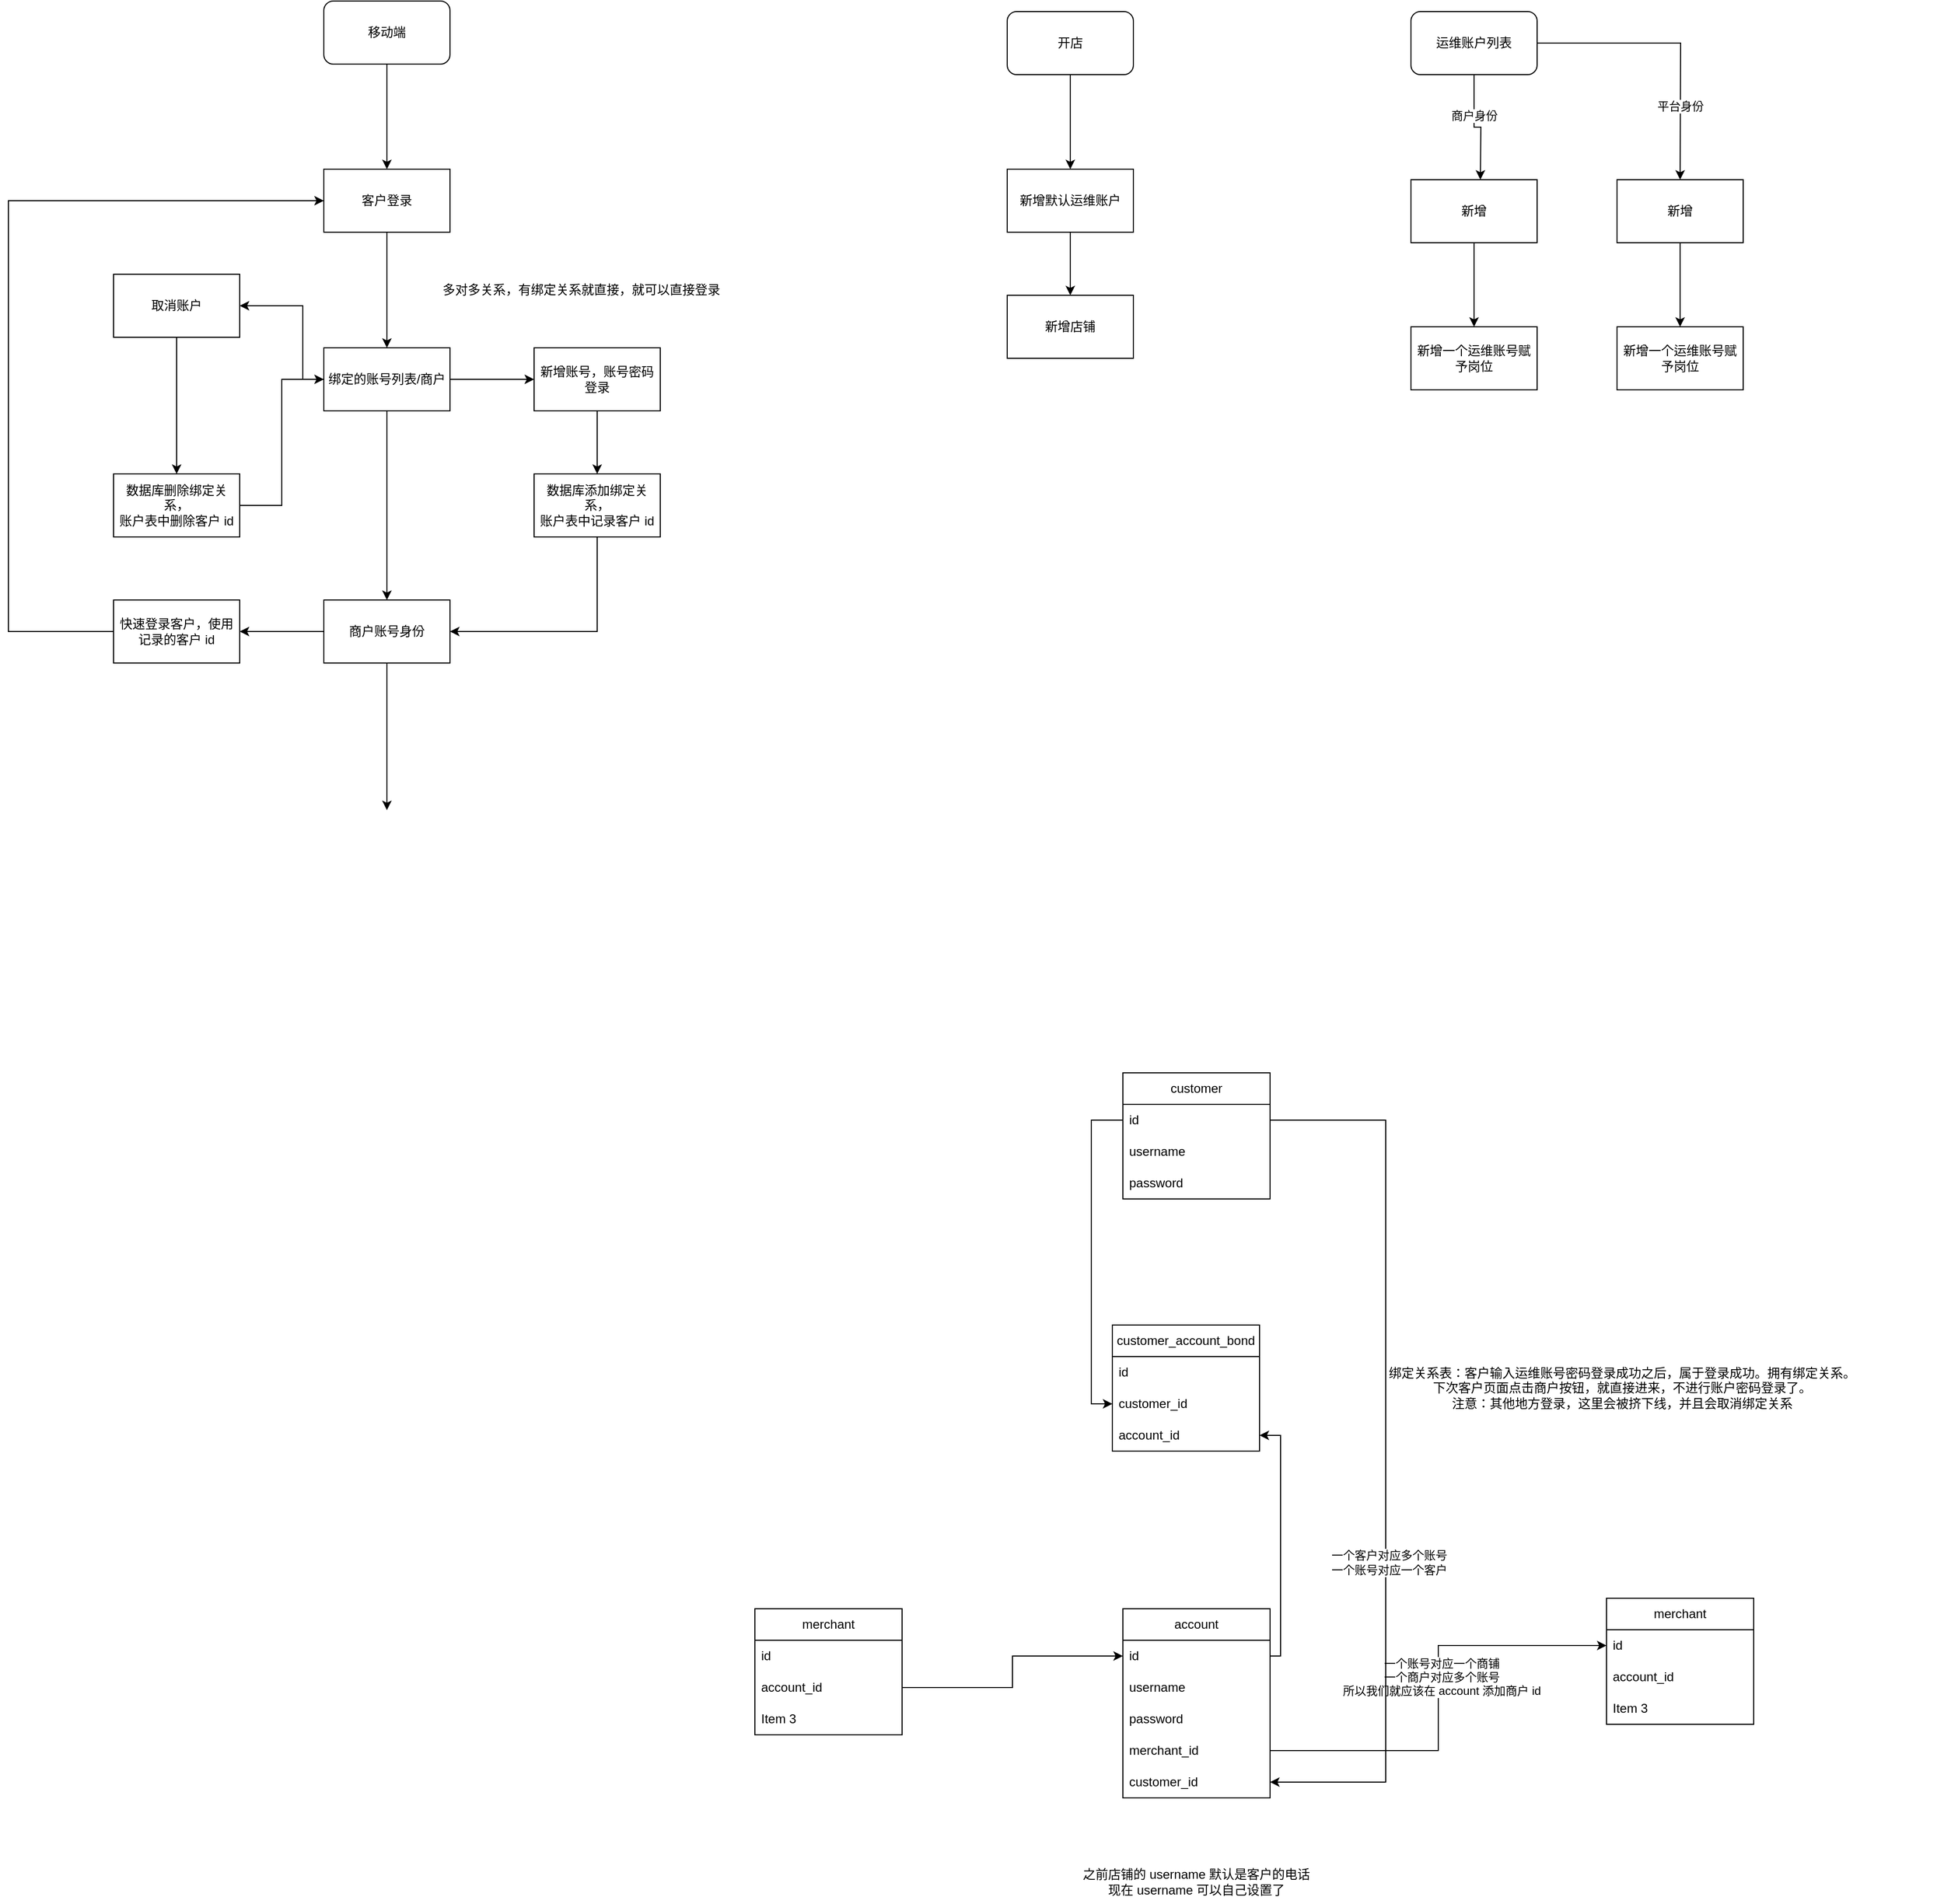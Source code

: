 <mxfile version="27.1.5">
  <diagram name="第 1 页" id="qK7xhHb7ay0wdupCDEjq">
    <mxGraphModel dx="3959" dy="1209" grid="1" gridSize="10" guides="1" tooltips="1" connect="1" arrows="1" fold="1" page="1" pageScale="1" pageWidth="827" pageHeight="1169" math="0" shadow="0">
      <root>
        <mxCell id="0" />
        <mxCell id="1" parent="0" />
        <mxCell id="3-55reZfXw2jaAEWjRdC-6" style="edgeStyle=orthogonalEdgeStyle;rounded=0;orthogonalLoop=1;jettySize=auto;html=1;" edge="1" parent="1" source="3-55reZfXw2jaAEWjRdC-1">
          <mxGeometry relative="1" as="geometry">
            <mxPoint x="-560" y="510" as="targetPoint" />
          </mxGeometry>
        </mxCell>
        <mxCell id="3-55reZfXw2jaAEWjRdC-1" value="客户登录" style="rounded=0;whiteSpace=wrap;html=1;" vertex="1" parent="1">
          <mxGeometry x="-620" y="340" width="120" height="60" as="geometry" />
        </mxCell>
        <mxCell id="3-55reZfXw2jaAEWjRdC-5" style="edgeStyle=orthogonalEdgeStyle;rounded=0;orthogonalLoop=1;jettySize=auto;html=1;" edge="1" parent="1" source="3-55reZfXw2jaAEWjRdC-2" target="3-55reZfXw2jaAEWjRdC-1">
          <mxGeometry relative="1" as="geometry" />
        </mxCell>
        <mxCell id="3-55reZfXw2jaAEWjRdC-2" value="移动端" style="rounded=1;whiteSpace=wrap;html=1;" vertex="1" parent="1">
          <mxGeometry x="-620" y="180" width="120" height="60" as="geometry" />
        </mxCell>
        <mxCell id="3-55reZfXw2jaAEWjRdC-75" value="" style="edgeStyle=orthogonalEdgeStyle;rounded=0;orthogonalLoop=1;jettySize=auto;html=1;" edge="1" parent="1" source="3-55reZfXw2jaAEWjRdC-7" target="3-55reZfXw2jaAEWjRdC-74">
          <mxGeometry relative="1" as="geometry" />
        </mxCell>
        <mxCell id="3-55reZfXw2jaAEWjRdC-77" value="" style="edgeStyle=orthogonalEdgeStyle;rounded=0;orthogonalLoop=1;jettySize=auto;html=1;" edge="1" parent="1" source="3-55reZfXw2jaAEWjRdC-7" target="3-55reZfXw2jaAEWjRdC-76">
          <mxGeometry relative="1" as="geometry" />
        </mxCell>
        <mxCell id="3-55reZfXw2jaAEWjRdC-89" value="" style="edgeStyle=orthogonalEdgeStyle;rounded=0;orthogonalLoop=1;jettySize=auto;html=1;" edge="1" parent="1" source="3-55reZfXw2jaAEWjRdC-7" target="3-55reZfXw2jaAEWjRdC-88">
          <mxGeometry relative="1" as="geometry">
            <Array as="points">
              <mxPoint x="-640" y="540" />
              <mxPoint x="-640" y="470" />
            </Array>
          </mxGeometry>
        </mxCell>
        <mxCell id="3-55reZfXw2jaAEWjRdC-7" value="绑定的账号列表/商户" style="rounded=0;whiteSpace=wrap;html=1;" vertex="1" parent="1">
          <mxGeometry x="-620" y="510" width="120" height="60" as="geometry" />
        </mxCell>
        <mxCell id="3-55reZfXw2jaAEWjRdC-14" value="多对多关系，有绑定关系就直接，就可以直接登录" style="text;html=1;align=center;verticalAlign=middle;whiteSpace=wrap;rounded=0;" vertex="1" parent="1">
          <mxGeometry x="-520" y="440" width="290" height="30" as="geometry" />
        </mxCell>
        <mxCell id="3-55reZfXw2jaAEWjRdC-16" style="edgeStyle=orthogonalEdgeStyle;rounded=0;orthogonalLoop=1;jettySize=auto;html=1;" edge="1" parent="1" source="3-55reZfXw2jaAEWjRdC-15">
          <mxGeometry relative="1" as="geometry">
            <mxPoint x="90" y="340" as="targetPoint" />
          </mxGeometry>
        </mxCell>
        <mxCell id="3-55reZfXw2jaAEWjRdC-15" value="开店" style="rounded=1;whiteSpace=wrap;html=1;" vertex="1" parent="1">
          <mxGeometry x="30" y="190" width="120" height="60" as="geometry" />
        </mxCell>
        <mxCell id="3-55reZfXw2jaAEWjRdC-18" style="edgeStyle=orthogonalEdgeStyle;rounded=0;orthogonalLoop=1;jettySize=auto;html=1;" edge="1" parent="1" source="3-55reZfXw2jaAEWjRdC-17">
          <mxGeometry relative="1" as="geometry">
            <mxPoint x="90" y="460" as="targetPoint" />
          </mxGeometry>
        </mxCell>
        <mxCell id="3-55reZfXw2jaAEWjRdC-17" value="新增默认运维账户" style="rounded=0;whiteSpace=wrap;html=1;" vertex="1" parent="1">
          <mxGeometry x="30" y="340" width="120" height="60" as="geometry" />
        </mxCell>
        <mxCell id="3-55reZfXw2jaAEWjRdC-19" value="新增店铺" style="rounded=0;whiteSpace=wrap;html=1;" vertex="1" parent="1">
          <mxGeometry x="30" y="460" width="120" height="60" as="geometry" />
        </mxCell>
        <mxCell id="3-55reZfXw2jaAEWjRdC-21" style="edgeStyle=orthogonalEdgeStyle;rounded=0;orthogonalLoop=1;jettySize=auto;html=1;" edge="1" parent="1" source="3-55reZfXw2jaAEWjRdC-20">
          <mxGeometry relative="1" as="geometry">
            <mxPoint x="480" y="350" as="targetPoint" />
          </mxGeometry>
        </mxCell>
        <mxCell id="3-55reZfXw2jaAEWjRdC-28" value="商户身份" style="edgeLabel;html=1;align=center;verticalAlign=middle;resizable=0;points=[];" vertex="1" connectable="0" parent="3-55reZfXw2jaAEWjRdC-21">
          <mxGeometry x="-0.268" relative="1" as="geometry">
            <mxPoint as="offset" />
          </mxGeometry>
        </mxCell>
        <mxCell id="3-55reZfXw2jaAEWjRdC-23" style="edgeStyle=orthogonalEdgeStyle;rounded=0;orthogonalLoop=1;jettySize=auto;html=1;" edge="1" parent="1" source="3-55reZfXw2jaAEWjRdC-20">
          <mxGeometry relative="1" as="geometry">
            <mxPoint x="670" y="350" as="targetPoint" />
          </mxGeometry>
        </mxCell>
        <mxCell id="3-55reZfXw2jaAEWjRdC-29" value="平台身份" style="edgeLabel;html=1;align=center;verticalAlign=middle;resizable=0;points=[];" vertex="1" connectable="0" parent="3-55reZfXw2jaAEWjRdC-23">
          <mxGeometry x="0.475" y="-1" relative="1" as="geometry">
            <mxPoint as="offset" />
          </mxGeometry>
        </mxCell>
        <mxCell id="3-55reZfXw2jaAEWjRdC-20" value="运维账户列表" style="rounded=1;whiteSpace=wrap;html=1;" vertex="1" parent="1">
          <mxGeometry x="414" y="190" width="120" height="60" as="geometry" />
        </mxCell>
        <mxCell id="3-55reZfXw2jaAEWjRdC-32" value="" style="edgeStyle=orthogonalEdgeStyle;rounded=0;orthogonalLoop=1;jettySize=auto;html=1;" edge="1" parent="1" source="3-55reZfXw2jaAEWjRdC-22" target="3-55reZfXw2jaAEWjRdC-31">
          <mxGeometry relative="1" as="geometry" />
        </mxCell>
        <mxCell id="3-55reZfXw2jaAEWjRdC-22" value="新增" style="rounded=0;whiteSpace=wrap;html=1;" vertex="1" parent="1">
          <mxGeometry x="414" y="350" width="120" height="60" as="geometry" />
        </mxCell>
        <mxCell id="3-55reZfXw2jaAEWjRdC-35" value="" style="edgeStyle=orthogonalEdgeStyle;rounded=0;orthogonalLoop=1;jettySize=auto;html=1;" edge="1" parent="1" source="3-55reZfXw2jaAEWjRdC-25" target="3-55reZfXw2jaAEWjRdC-34">
          <mxGeometry relative="1" as="geometry" />
        </mxCell>
        <mxCell id="3-55reZfXw2jaAEWjRdC-25" value="新增" style="rounded=0;whiteSpace=wrap;html=1;" vertex="1" parent="1">
          <mxGeometry x="610" y="350" width="120" height="60" as="geometry" />
        </mxCell>
        <mxCell id="3-55reZfXw2jaAEWjRdC-31" value="新增一个运维账号赋予岗位" style="whiteSpace=wrap;html=1;rounded=0;" vertex="1" parent="1">
          <mxGeometry x="414" y="490" width="120" height="60" as="geometry" />
        </mxCell>
        <mxCell id="3-55reZfXw2jaAEWjRdC-34" value="新增一个运维账号赋予岗位" style="rounded=0;whiteSpace=wrap;html=1;" vertex="1" parent="1">
          <mxGeometry x="610" y="490" width="120" height="60" as="geometry" />
        </mxCell>
        <mxCell id="3-55reZfXw2jaAEWjRdC-36" value="merchant" style="swimlane;fontStyle=0;childLayout=stackLayout;horizontal=1;startSize=30;horizontalStack=0;resizeParent=1;resizeParentMax=0;resizeLast=0;collapsible=1;marginBottom=0;whiteSpace=wrap;html=1;" vertex="1" parent="1">
          <mxGeometry x="-210" y="1710" width="140" height="120" as="geometry" />
        </mxCell>
        <mxCell id="3-55reZfXw2jaAEWjRdC-37" value="id" style="text;strokeColor=none;fillColor=none;align=left;verticalAlign=middle;spacingLeft=4;spacingRight=4;overflow=hidden;points=[[0,0.5],[1,0.5]];portConstraint=eastwest;rotatable=0;whiteSpace=wrap;html=1;" vertex="1" parent="3-55reZfXw2jaAEWjRdC-36">
          <mxGeometry y="30" width="140" height="30" as="geometry" />
        </mxCell>
        <mxCell id="3-55reZfXw2jaAEWjRdC-38" value="account_id" style="text;strokeColor=none;fillColor=none;align=left;verticalAlign=middle;spacingLeft=4;spacingRight=4;overflow=hidden;points=[[0,0.5],[1,0.5]];portConstraint=eastwest;rotatable=0;whiteSpace=wrap;html=1;" vertex="1" parent="3-55reZfXw2jaAEWjRdC-36">
          <mxGeometry y="60" width="140" height="30" as="geometry" />
        </mxCell>
        <mxCell id="3-55reZfXw2jaAEWjRdC-39" value="Item 3" style="text;strokeColor=none;fillColor=none;align=left;verticalAlign=middle;spacingLeft=4;spacingRight=4;overflow=hidden;points=[[0,0.5],[1,0.5]];portConstraint=eastwest;rotatable=0;whiteSpace=wrap;html=1;" vertex="1" parent="3-55reZfXw2jaAEWjRdC-36">
          <mxGeometry y="90" width="140" height="30" as="geometry" />
        </mxCell>
        <mxCell id="3-55reZfXw2jaAEWjRdC-41" value="account" style="swimlane;fontStyle=0;childLayout=stackLayout;horizontal=1;startSize=30;horizontalStack=0;resizeParent=1;resizeParentMax=0;resizeLast=0;collapsible=1;marginBottom=0;whiteSpace=wrap;html=1;" vertex="1" parent="1">
          <mxGeometry x="140" y="1710" width="140" height="180" as="geometry">
            <mxRectangle x="-100" y="960" width="80" height="30" as="alternateBounds" />
          </mxGeometry>
        </mxCell>
        <mxCell id="3-55reZfXw2jaAEWjRdC-42" value="id" style="text;strokeColor=none;fillColor=none;align=left;verticalAlign=middle;spacingLeft=4;spacingRight=4;overflow=hidden;points=[[0,0.5],[1,0.5]];portConstraint=eastwest;rotatable=0;whiteSpace=wrap;html=1;" vertex="1" parent="3-55reZfXw2jaAEWjRdC-41">
          <mxGeometry y="30" width="140" height="30" as="geometry" />
        </mxCell>
        <mxCell id="3-55reZfXw2jaAEWjRdC-43" value="username" style="text;strokeColor=none;fillColor=none;align=left;verticalAlign=middle;spacingLeft=4;spacingRight=4;overflow=hidden;points=[[0,0.5],[1,0.5]];portConstraint=eastwest;rotatable=0;whiteSpace=wrap;html=1;" vertex="1" parent="3-55reZfXw2jaAEWjRdC-41">
          <mxGeometry y="60" width="140" height="30" as="geometry" />
        </mxCell>
        <mxCell id="3-55reZfXw2jaAEWjRdC-44" value="password" style="text;strokeColor=none;fillColor=none;align=left;verticalAlign=middle;spacingLeft=4;spacingRight=4;overflow=hidden;points=[[0,0.5],[1,0.5]];portConstraint=eastwest;rotatable=0;whiteSpace=wrap;html=1;" vertex="1" parent="3-55reZfXw2jaAEWjRdC-41">
          <mxGeometry y="90" width="140" height="30" as="geometry" />
        </mxCell>
        <mxCell id="3-55reZfXw2jaAEWjRdC-46" value="merchant_id" style="text;strokeColor=none;fillColor=none;align=left;verticalAlign=middle;spacingLeft=4;spacingRight=4;overflow=hidden;points=[[0,0.5],[1,0.5]];portConstraint=eastwest;rotatable=0;whiteSpace=wrap;html=1;" vertex="1" parent="3-55reZfXw2jaAEWjRdC-41">
          <mxGeometry y="120" width="140" height="30" as="geometry" />
        </mxCell>
        <mxCell id="3-55reZfXw2jaAEWjRdC-68" value="customer_id" style="text;strokeColor=none;fillColor=none;align=left;verticalAlign=middle;spacingLeft=4;spacingRight=4;overflow=hidden;points=[[0,0.5],[1,0.5]];portConstraint=eastwest;rotatable=0;whiteSpace=wrap;html=1;" vertex="1" parent="3-55reZfXw2jaAEWjRdC-41">
          <mxGeometry y="150" width="140" height="30" as="geometry" />
        </mxCell>
        <mxCell id="3-55reZfXw2jaAEWjRdC-45" style="edgeStyle=orthogonalEdgeStyle;rounded=0;orthogonalLoop=1;jettySize=auto;html=1;" edge="1" parent="1" source="3-55reZfXw2jaAEWjRdC-38" target="3-55reZfXw2jaAEWjRdC-42">
          <mxGeometry relative="1" as="geometry" />
        </mxCell>
        <mxCell id="3-55reZfXw2jaAEWjRdC-48" value="merchant" style="swimlane;fontStyle=0;childLayout=stackLayout;horizontal=1;startSize=30;horizontalStack=0;resizeParent=1;resizeParentMax=0;resizeLast=0;collapsible=1;marginBottom=0;whiteSpace=wrap;html=1;" vertex="1" parent="1">
          <mxGeometry x="600" y="1700" width="140" height="120" as="geometry" />
        </mxCell>
        <mxCell id="3-55reZfXw2jaAEWjRdC-49" value="id" style="text;strokeColor=none;fillColor=none;align=left;verticalAlign=middle;spacingLeft=4;spacingRight=4;overflow=hidden;points=[[0,0.5],[1,0.5]];portConstraint=eastwest;rotatable=0;whiteSpace=wrap;html=1;" vertex="1" parent="3-55reZfXw2jaAEWjRdC-48">
          <mxGeometry y="30" width="140" height="30" as="geometry" />
        </mxCell>
        <mxCell id="3-55reZfXw2jaAEWjRdC-50" value="account_id" style="text;strokeColor=none;fillColor=none;align=left;verticalAlign=middle;spacingLeft=4;spacingRight=4;overflow=hidden;points=[[0,0.5],[1,0.5]];portConstraint=eastwest;rotatable=0;whiteSpace=wrap;html=1;" vertex="1" parent="3-55reZfXw2jaAEWjRdC-48">
          <mxGeometry y="60" width="140" height="30" as="geometry" />
        </mxCell>
        <mxCell id="3-55reZfXw2jaAEWjRdC-51" value="Item 3" style="text;strokeColor=none;fillColor=none;align=left;verticalAlign=middle;spacingLeft=4;spacingRight=4;overflow=hidden;points=[[0,0.5],[1,0.5]];portConstraint=eastwest;rotatable=0;whiteSpace=wrap;html=1;" vertex="1" parent="3-55reZfXw2jaAEWjRdC-48">
          <mxGeometry y="90" width="140" height="30" as="geometry" />
        </mxCell>
        <mxCell id="3-55reZfXw2jaAEWjRdC-52" style="edgeStyle=orthogonalEdgeStyle;rounded=0;orthogonalLoop=1;jettySize=auto;html=1;entryX=0;entryY=0.5;entryDx=0;entryDy=0;" edge="1" parent="1" source="3-55reZfXw2jaAEWjRdC-46" target="3-55reZfXw2jaAEWjRdC-49">
          <mxGeometry relative="1" as="geometry" />
        </mxCell>
        <mxCell id="3-55reZfXw2jaAEWjRdC-53" value="一个账号对应一个商铺&lt;div&gt;一个商户对应多个账号&lt;/div&gt;&lt;div&gt;所以我们就应该在 account 添加商户 id&lt;/div&gt;" style="edgeLabel;html=1;align=center;verticalAlign=middle;resizable=0;points=[];" vertex="1" connectable="0" parent="3-55reZfXw2jaAEWjRdC-52">
          <mxGeometry x="0.096" y="-3" relative="1" as="geometry">
            <mxPoint as="offset" />
          </mxGeometry>
        </mxCell>
        <mxCell id="3-55reZfXw2jaAEWjRdC-54" value="之前店铺的 username 默认是客户的电话&lt;div&gt;现在 username 可以自己设置了&lt;/div&gt;" style="text;html=1;align=center;verticalAlign=middle;whiteSpace=wrap;rounded=0;" vertex="1" parent="1">
          <mxGeometry x="80" y="1950" width="260" height="40" as="geometry" />
        </mxCell>
        <mxCell id="3-55reZfXw2jaAEWjRdC-55" value="customer" style="swimlane;fontStyle=0;childLayout=stackLayout;horizontal=1;startSize=30;horizontalStack=0;resizeParent=1;resizeParentMax=0;resizeLast=0;collapsible=1;marginBottom=0;whiteSpace=wrap;html=1;" vertex="1" parent="1">
          <mxGeometry x="140" y="1200" width="140" height="120" as="geometry">
            <mxRectangle x="-100" y="960" width="80" height="30" as="alternateBounds" />
          </mxGeometry>
        </mxCell>
        <mxCell id="3-55reZfXw2jaAEWjRdC-56" value="id" style="text;strokeColor=none;fillColor=none;align=left;verticalAlign=middle;spacingLeft=4;spacingRight=4;overflow=hidden;points=[[0,0.5],[1,0.5]];portConstraint=eastwest;rotatable=0;whiteSpace=wrap;html=1;" vertex="1" parent="3-55reZfXw2jaAEWjRdC-55">
          <mxGeometry y="30" width="140" height="30" as="geometry" />
        </mxCell>
        <mxCell id="3-55reZfXw2jaAEWjRdC-57" value="username" style="text;strokeColor=none;fillColor=none;align=left;verticalAlign=middle;spacingLeft=4;spacingRight=4;overflow=hidden;points=[[0,0.5],[1,0.5]];portConstraint=eastwest;rotatable=0;whiteSpace=wrap;html=1;" vertex="1" parent="3-55reZfXw2jaAEWjRdC-55">
          <mxGeometry y="60" width="140" height="30" as="geometry" />
        </mxCell>
        <mxCell id="3-55reZfXw2jaAEWjRdC-58" value="password" style="text;strokeColor=none;fillColor=none;align=left;verticalAlign=middle;spacingLeft=4;spacingRight=4;overflow=hidden;points=[[0,0.5],[1,0.5]];portConstraint=eastwest;rotatable=0;whiteSpace=wrap;html=1;" vertex="1" parent="3-55reZfXw2jaAEWjRdC-55">
          <mxGeometry y="90" width="140" height="30" as="geometry" />
        </mxCell>
        <mxCell id="3-55reZfXw2jaAEWjRdC-60" value="customer_account_bond" style="swimlane;fontStyle=0;childLayout=stackLayout;horizontal=1;startSize=30;horizontalStack=0;resizeParent=1;resizeParentMax=0;resizeLast=0;collapsible=1;marginBottom=0;whiteSpace=wrap;html=1;" vertex="1" parent="1">
          <mxGeometry x="130" y="1440" width="140" height="120" as="geometry">
            <mxRectangle x="-100" y="960" width="80" height="30" as="alternateBounds" />
          </mxGeometry>
        </mxCell>
        <mxCell id="3-55reZfXw2jaAEWjRdC-61" value="id" style="text;strokeColor=none;fillColor=none;align=left;verticalAlign=middle;spacingLeft=4;spacingRight=4;overflow=hidden;points=[[0,0.5],[1,0.5]];portConstraint=eastwest;rotatable=0;whiteSpace=wrap;html=1;" vertex="1" parent="3-55reZfXw2jaAEWjRdC-60">
          <mxGeometry y="30" width="140" height="30" as="geometry" />
        </mxCell>
        <mxCell id="3-55reZfXw2jaAEWjRdC-62" value="customer_id" style="text;strokeColor=none;fillColor=none;align=left;verticalAlign=middle;spacingLeft=4;spacingRight=4;overflow=hidden;points=[[0,0.5],[1,0.5]];portConstraint=eastwest;rotatable=0;whiteSpace=wrap;html=1;" vertex="1" parent="3-55reZfXw2jaAEWjRdC-60">
          <mxGeometry y="60" width="140" height="30" as="geometry" />
        </mxCell>
        <mxCell id="3-55reZfXw2jaAEWjRdC-63" value="account_id" style="text;strokeColor=none;fillColor=none;align=left;verticalAlign=middle;spacingLeft=4;spacingRight=4;overflow=hidden;points=[[0,0.5],[1,0.5]];portConstraint=eastwest;rotatable=0;whiteSpace=wrap;html=1;" vertex="1" parent="3-55reZfXw2jaAEWjRdC-60">
          <mxGeometry y="90" width="140" height="30" as="geometry" />
        </mxCell>
        <mxCell id="3-55reZfXw2jaAEWjRdC-64" value="绑定关系表：客户输入运维账号密码登录成功之后，属于登录成功。拥有绑定关系。&lt;div&gt;下次客户页面点击商户按钮，就直接进来，不进行账户密码登录了。&lt;/div&gt;&lt;div&gt;注意：其他地方登录，这里会被挤下线，并且会取消绑定关系&lt;/div&gt;" style="text;html=1;align=center;verticalAlign=middle;whiteSpace=wrap;rounded=0;" vertex="1" parent="1">
          <mxGeometry x="310" y="1445" width="610" height="110" as="geometry" />
        </mxCell>
        <mxCell id="3-55reZfXw2jaAEWjRdC-66" style="edgeStyle=orthogonalEdgeStyle;rounded=0;orthogonalLoop=1;jettySize=auto;html=1;entryX=0;entryY=0.5;entryDx=0;entryDy=0;" edge="1" parent="1" source="3-55reZfXw2jaAEWjRdC-56" target="3-55reZfXw2jaAEWjRdC-62">
          <mxGeometry relative="1" as="geometry" />
        </mxCell>
        <mxCell id="3-55reZfXw2jaAEWjRdC-67" style="edgeStyle=orthogonalEdgeStyle;rounded=0;orthogonalLoop=1;jettySize=auto;html=1;entryX=1;entryY=0.5;entryDx=0;entryDy=0;" edge="1" parent="1" source="3-55reZfXw2jaAEWjRdC-42" target="3-55reZfXw2jaAEWjRdC-63">
          <mxGeometry relative="1" as="geometry">
            <Array as="points">
              <mxPoint x="290" y="1755" />
              <mxPoint x="290" y="1545" />
            </Array>
          </mxGeometry>
        </mxCell>
        <mxCell id="3-55reZfXw2jaAEWjRdC-71" style="edgeStyle=orthogonalEdgeStyle;rounded=0;orthogonalLoop=1;jettySize=auto;html=1;entryX=1;entryY=0.5;entryDx=0;entryDy=0;" edge="1" parent="1" source="3-55reZfXw2jaAEWjRdC-56" target="3-55reZfXw2jaAEWjRdC-68">
          <mxGeometry relative="1" as="geometry">
            <Array as="points">
              <mxPoint x="390" y="1245" />
              <mxPoint x="390" y="1875" />
            </Array>
          </mxGeometry>
        </mxCell>
        <mxCell id="3-55reZfXw2jaAEWjRdC-72" value="一个客户对应多个账号&lt;div&gt;一个账号对应一个客户&lt;/div&gt;" style="edgeLabel;html=1;align=center;verticalAlign=middle;resizable=0;points=[];" vertex="1" connectable="0" parent="3-55reZfXw2jaAEWjRdC-71">
          <mxGeometry x="0.248" y="3" relative="1" as="geometry">
            <mxPoint as="offset" />
          </mxGeometry>
        </mxCell>
        <mxCell id="3-55reZfXw2jaAEWjRdC-84" value="" style="edgeStyle=orthogonalEdgeStyle;rounded=0;orthogonalLoop=1;jettySize=auto;html=1;" edge="1" parent="1" source="3-55reZfXw2jaAEWjRdC-74" target="3-55reZfXw2jaAEWjRdC-83">
          <mxGeometry relative="1" as="geometry" />
        </mxCell>
        <mxCell id="3-55reZfXw2jaAEWjRdC-93" style="edgeStyle=orthogonalEdgeStyle;rounded=0;orthogonalLoop=1;jettySize=auto;html=1;" edge="1" parent="1" source="3-55reZfXw2jaAEWjRdC-74">
          <mxGeometry relative="1" as="geometry">
            <mxPoint x="-560" y="950" as="targetPoint" />
          </mxGeometry>
        </mxCell>
        <mxCell id="3-55reZfXw2jaAEWjRdC-74" value="商户账号身份" style="whiteSpace=wrap;html=1;rounded=0;" vertex="1" parent="1">
          <mxGeometry x="-620" y="750" width="120" height="60" as="geometry" />
        </mxCell>
        <mxCell id="3-55reZfXw2jaAEWjRdC-80" value="" style="edgeStyle=orthogonalEdgeStyle;rounded=0;orthogonalLoop=1;jettySize=auto;html=1;" edge="1" parent="1" source="3-55reZfXw2jaAEWjRdC-76" target="3-55reZfXw2jaAEWjRdC-79">
          <mxGeometry relative="1" as="geometry" />
        </mxCell>
        <mxCell id="3-55reZfXw2jaAEWjRdC-76" value="新增账号，账号密码登录" style="whiteSpace=wrap;html=1;rounded=0;" vertex="1" parent="1">
          <mxGeometry x="-420" y="510" width="120" height="60" as="geometry" />
        </mxCell>
        <mxCell id="3-55reZfXw2jaAEWjRdC-81" style="edgeStyle=orthogonalEdgeStyle;rounded=0;orthogonalLoop=1;jettySize=auto;html=1;entryX=1;entryY=0.5;entryDx=0;entryDy=0;" edge="1" parent="1" source="3-55reZfXw2jaAEWjRdC-79" target="3-55reZfXw2jaAEWjRdC-74">
          <mxGeometry relative="1" as="geometry">
            <Array as="points">
              <mxPoint x="-360" y="780" />
            </Array>
          </mxGeometry>
        </mxCell>
        <mxCell id="3-55reZfXw2jaAEWjRdC-79" value="数据库添加绑定关系，&lt;div&gt;账户表中记录客户 id&lt;/div&gt;" style="whiteSpace=wrap;html=1;rounded=0;" vertex="1" parent="1">
          <mxGeometry x="-420" y="630" width="120" height="60" as="geometry" />
        </mxCell>
        <mxCell id="3-55reZfXw2jaAEWjRdC-85" style="edgeStyle=orthogonalEdgeStyle;rounded=0;orthogonalLoop=1;jettySize=auto;html=1;entryX=0;entryY=0.5;entryDx=0;entryDy=0;" edge="1" parent="1" source="3-55reZfXw2jaAEWjRdC-83" target="3-55reZfXw2jaAEWjRdC-1">
          <mxGeometry relative="1" as="geometry">
            <Array as="points">
              <mxPoint x="-920" y="780" />
              <mxPoint x="-920" y="370" />
            </Array>
          </mxGeometry>
        </mxCell>
        <mxCell id="3-55reZfXw2jaAEWjRdC-83" value="快速登录客户，使用记录的客户 id" style="whiteSpace=wrap;html=1;rounded=0;" vertex="1" parent="1">
          <mxGeometry x="-820" y="750" width="120" height="60" as="geometry" />
        </mxCell>
        <mxCell id="3-55reZfXw2jaAEWjRdC-90" style="edgeStyle=orthogonalEdgeStyle;rounded=0;orthogonalLoop=1;jettySize=auto;html=1;" edge="1" parent="1" source="3-55reZfXw2jaAEWjRdC-88">
          <mxGeometry relative="1" as="geometry">
            <mxPoint x="-760" y="630" as="targetPoint" />
          </mxGeometry>
        </mxCell>
        <mxCell id="3-55reZfXw2jaAEWjRdC-88" value="取消账户" style="whiteSpace=wrap;html=1;rounded=0;" vertex="1" parent="1">
          <mxGeometry x="-820" y="440" width="120" height="60" as="geometry" />
        </mxCell>
        <mxCell id="3-55reZfXw2jaAEWjRdC-92" style="edgeStyle=orthogonalEdgeStyle;rounded=0;orthogonalLoop=1;jettySize=auto;html=1;entryX=0;entryY=0.5;entryDx=0;entryDy=0;" edge="1" parent="1" source="3-55reZfXw2jaAEWjRdC-91" target="3-55reZfXw2jaAEWjRdC-7">
          <mxGeometry relative="1" as="geometry" />
        </mxCell>
        <mxCell id="3-55reZfXw2jaAEWjRdC-91" value="数据库删除绑定关系，&lt;div&gt;账户表中删除客户 id&lt;/div&gt;" style="whiteSpace=wrap;html=1;rounded=0;" vertex="1" parent="1">
          <mxGeometry x="-820" y="630" width="120" height="60" as="geometry" />
        </mxCell>
      </root>
    </mxGraphModel>
  </diagram>
</mxfile>
